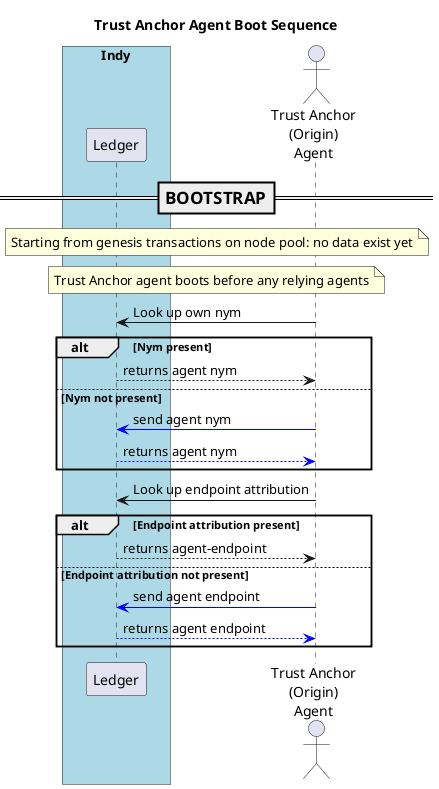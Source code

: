 @startuml
/'
Copyright 2017 Government of Canada - Public Services and Procurement Canada - buyandsell.gc.ca

Licensed under the Apache License, Version 2.0 (the "License");
you may not use this file except in compliance with the License.
You may obtain a copy of the License at

http://www.apache.org/licenses/LICENSE-2.0

Unless required by applicable law or agreed to in writing, software
distributed under the License is distributed on an "AS IS" BASIS,
WITHOUT WARRANTIES OR CONDITIONS OF ANY KIND, either express or implied.
See the License for the specific language governing permissions and
limitations under the License.
'/

skinparam ParticipantPadding 20
skinparam BaloxPadding 20

title Trust Anchor Agent Boot Sequence


box "Indy" #LightBlue
    participant "Ledger" as ledger
endbox
actor "Trust Anchor\n(Origin)\nAgent" as tag

=== BOOTSTRAP ==
note over ledger, tag
Starting from genesis transactions on node pool: no data exist yet
endnote


note over ledger, tag
Trust Anchor agent boots before any relying agents
endnote

tag -> ledger: Look up own nym
alt Nym present
    ledger --> tag: returns agent nym
else Nym not present
    tag -[#blue]> ledger: send agent nym
    ledger --[#blue]> tag: returns agent nym
end

tag -> ledger: Look up endpoint attribution
alt Endpoint attribution present
    ledger --> tag: returns agent-endpoint
else Endpoint attribution not present
    tag -[#blue]> ledger: send agent endpoint
    ledger --[#blue]> tag: returns agent endpoint
end

@enduml
